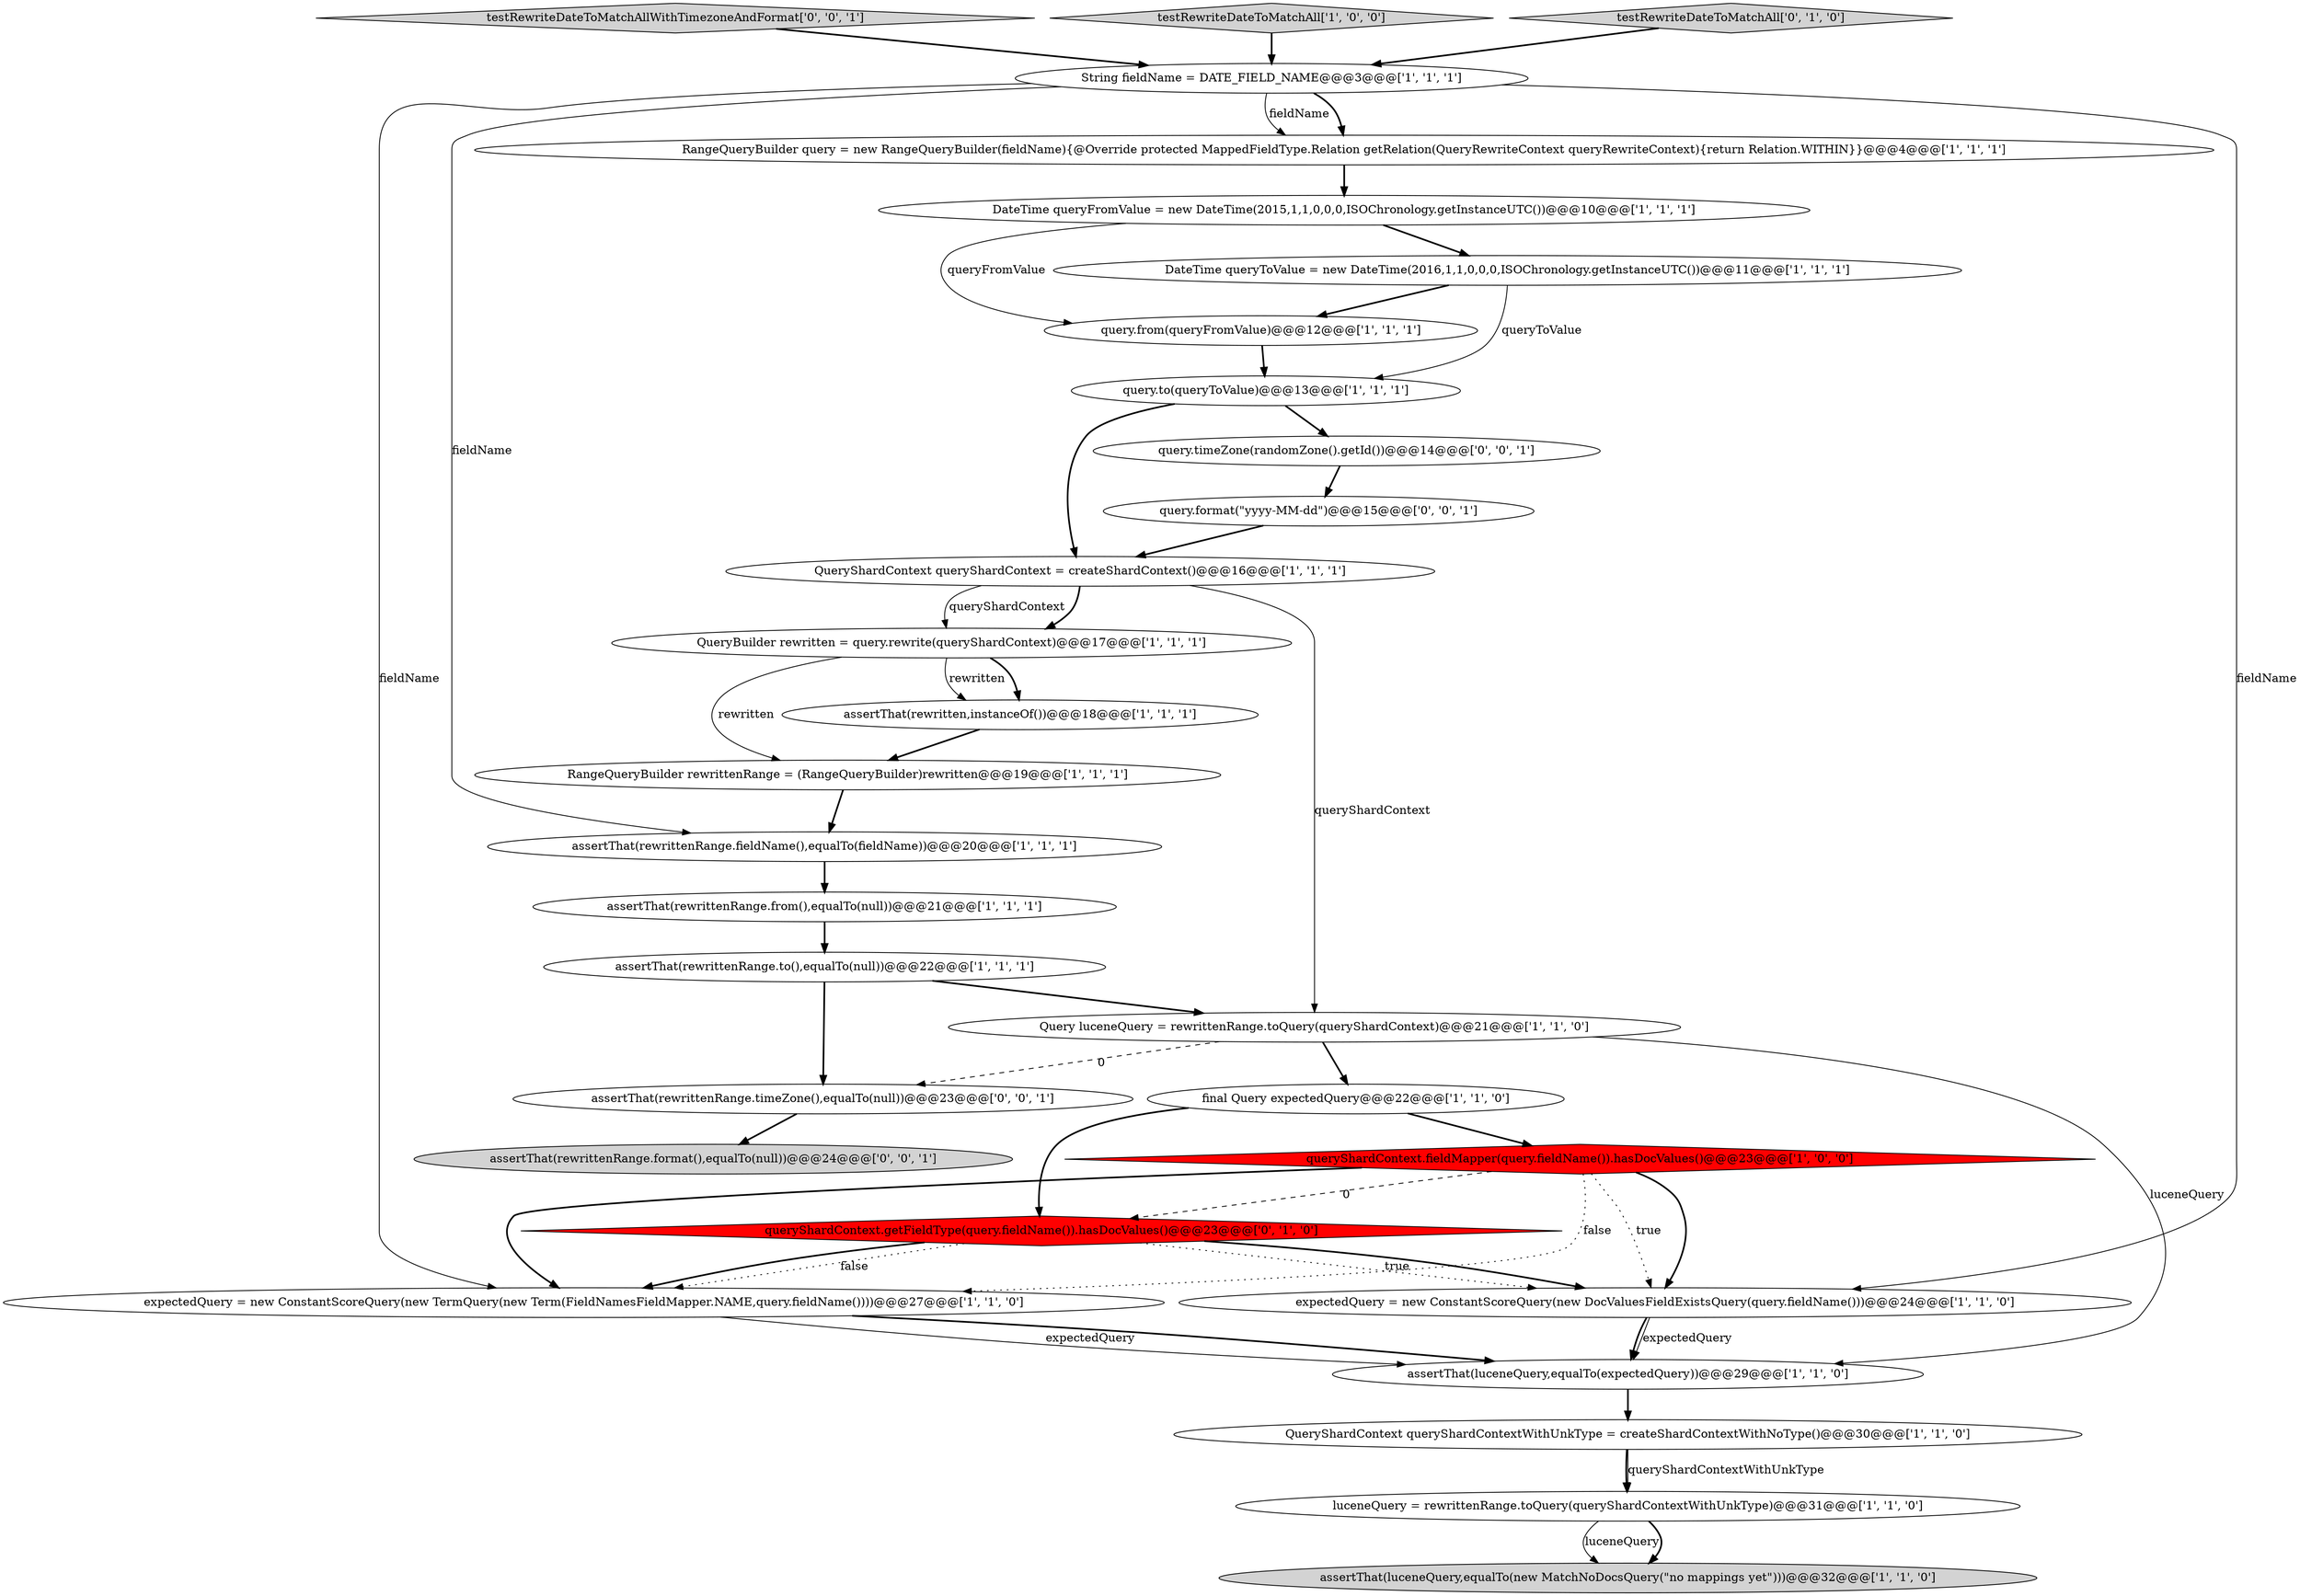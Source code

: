 digraph {
25 [style = filled, label = "query.timeZone(randomZone().getId())@@@14@@@['0', '0', '1']", fillcolor = white, shape = ellipse image = "AAA0AAABBB3BBB"];
12 [style = filled, label = "QueryShardContext queryShardContextWithUnkType = createShardContextWithNoType()@@@30@@@['1', '1', '0']", fillcolor = white, shape = ellipse image = "AAA0AAABBB1BBB"];
22 [style = filled, label = "final Query expectedQuery@@@22@@@['1', '1', '0']", fillcolor = white, shape = ellipse image = "AAA0AAABBB1BBB"];
18 [style = filled, label = "assertThat(rewrittenRange.from(),equalTo(null))@@@21@@@['1', '1', '1']", fillcolor = white, shape = ellipse image = "AAA0AAABBB1BBB"];
0 [style = filled, label = "DateTime queryToValue = new DateTime(2016,1,1,0,0,0,ISOChronology.getInstanceUTC())@@@11@@@['1', '1', '1']", fillcolor = white, shape = ellipse image = "AAA0AAABBB1BBB"];
2 [style = filled, label = "query.from(queryFromValue)@@@12@@@['1', '1', '1']", fillcolor = white, shape = ellipse image = "AAA0AAABBB1BBB"];
29 [style = filled, label = "assertThat(rewrittenRange.timeZone(),equalTo(null))@@@23@@@['0', '0', '1']", fillcolor = white, shape = ellipse image = "AAA0AAABBB3BBB"];
7 [style = filled, label = "QueryBuilder rewritten = query.rewrite(queryShardContext)@@@17@@@['1', '1', '1']", fillcolor = white, shape = ellipse image = "AAA0AAABBB1BBB"];
8 [style = filled, label = "String fieldName = DATE_FIELD_NAME@@@3@@@['1', '1', '1']", fillcolor = white, shape = ellipse image = "AAA0AAABBB1BBB"];
27 [style = filled, label = "testRewriteDateToMatchAllWithTimezoneAndFormat['0', '0', '1']", fillcolor = lightgray, shape = diamond image = "AAA0AAABBB3BBB"];
17 [style = filled, label = "testRewriteDateToMatchAll['1', '0', '0']", fillcolor = lightgray, shape = diamond image = "AAA0AAABBB1BBB"];
26 [style = filled, label = "query.format(\"yyyy-MM-dd\")@@@15@@@['0', '0', '1']", fillcolor = white, shape = ellipse image = "AAA0AAABBB3BBB"];
19 [style = filled, label = "expectedQuery = new ConstantScoreQuery(new DocValuesFieldExistsQuery(query.fieldName()))@@@24@@@['1', '1', '0']", fillcolor = white, shape = ellipse image = "AAA0AAABBB1BBB"];
23 [style = filled, label = "queryShardContext.getFieldType(query.fieldName()).hasDocValues()@@@23@@@['0', '1', '0']", fillcolor = red, shape = diamond image = "AAA1AAABBB2BBB"];
1 [style = filled, label = "assertThat(rewritten,instanceOf())@@@18@@@['1', '1', '1']", fillcolor = white, shape = ellipse image = "AAA0AAABBB1BBB"];
24 [style = filled, label = "testRewriteDateToMatchAll['0', '1', '0']", fillcolor = lightgray, shape = diamond image = "AAA0AAABBB2BBB"];
9 [style = filled, label = "QueryShardContext queryShardContext = createShardContext()@@@16@@@['1', '1', '1']", fillcolor = white, shape = ellipse image = "AAA0AAABBB1BBB"];
13 [style = filled, label = "RangeQueryBuilder rewrittenRange = (RangeQueryBuilder)rewritten@@@19@@@['1', '1', '1']", fillcolor = white, shape = ellipse image = "AAA0AAABBB1BBB"];
20 [style = filled, label = "luceneQuery = rewrittenRange.toQuery(queryShardContextWithUnkType)@@@31@@@['1', '1', '0']", fillcolor = white, shape = ellipse image = "AAA0AAABBB1BBB"];
14 [style = filled, label = "RangeQueryBuilder query = new RangeQueryBuilder(fieldName){@Override protected MappedFieldType.Relation getRelation(QueryRewriteContext queryRewriteContext){return Relation.WITHIN}}@@@4@@@['1', '1', '1']", fillcolor = white, shape = ellipse image = "AAA0AAABBB1BBB"];
16 [style = filled, label = "assertThat(luceneQuery,equalTo(expectedQuery))@@@29@@@['1', '1', '0']", fillcolor = white, shape = ellipse image = "AAA0AAABBB1BBB"];
3 [style = filled, label = "Query luceneQuery = rewrittenRange.toQuery(queryShardContext)@@@21@@@['1', '1', '0']", fillcolor = white, shape = ellipse image = "AAA0AAABBB1BBB"];
28 [style = filled, label = "assertThat(rewrittenRange.format(),equalTo(null))@@@24@@@['0', '0', '1']", fillcolor = lightgray, shape = ellipse image = "AAA0AAABBB3BBB"];
4 [style = filled, label = "queryShardContext.fieldMapper(query.fieldName()).hasDocValues()@@@23@@@['1', '0', '0']", fillcolor = red, shape = diamond image = "AAA1AAABBB1BBB"];
6 [style = filled, label = "assertThat(rewrittenRange.fieldName(),equalTo(fieldName))@@@20@@@['1', '1', '1']", fillcolor = white, shape = ellipse image = "AAA0AAABBB1BBB"];
15 [style = filled, label = "assertThat(luceneQuery,equalTo(new MatchNoDocsQuery(\"no mappings yet\")))@@@32@@@['1', '1', '0']", fillcolor = lightgray, shape = ellipse image = "AAA0AAABBB1BBB"];
5 [style = filled, label = "assertThat(rewrittenRange.to(),equalTo(null))@@@22@@@['1', '1', '1']", fillcolor = white, shape = ellipse image = "AAA0AAABBB1BBB"];
21 [style = filled, label = "expectedQuery = new ConstantScoreQuery(new TermQuery(new Term(FieldNamesFieldMapper.NAME,query.fieldName())))@@@27@@@['1', '1', '0']", fillcolor = white, shape = ellipse image = "AAA0AAABBB1BBB"];
10 [style = filled, label = "DateTime queryFromValue = new DateTime(2015,1,1,0,0,0,ISOChronology.getInstanceUTC())@@@10@@@['1', '1', '1']", fillcolor = white, shape = ellipse image = "AAA0AAABBB1BBB"];
11 [style = filled, label = "query.to(queryToValue)@@@13@@@['1', '1', '1']", fillcolor = white, shape = ellipse image = "AAA0AAABBB1BBB"];
3->29 [style = dashed, label="0"];
5->3 [style = bold, label=""];
17->8 [style = bold, label=""];
5->29 [style = bold, label=""];
7->1 [style = bold, label=""];
20->15 [style = solid, label="luceneQuery"];
3->16 [style = solid, label="luceneQuery"];
0->11 [style = solid, label="queryToValue"];
6->18 [style = bold, label=""];
0->2 [style = bold, label=""];
4->19 [style = bold, label=""];
4->21 [style = bold, label=""];
12->20 [style = bold, label=""];
8->14 [style = bold, label=""];
14->10 [style = bold, label=""];
26->9 [style = bold, label=""];
23->19 [style = dotted, label="true"];
9->7 [style = bold, label=""];
11->9 [style = bold, label=""];
8->14 [style = solid, label="fieldName"];
3->22 [style = bold, label=""];
22->23 [style = bold, label=""];
1->13 [style = bold, label=""];
10->2 [style = solid, label="queryFromValue"];
19->16 [style = bold, label=""];
7->13 [style = solid, label="rewritten"];
22->4 [style = bold, label=""];
29->28 [style = bold, label=""];
23->21 [style = dotted, label="false"];
8->21 [style = solid, label="fieldName"];
9->3 [style = solid, label="queryShardContext"];
12->20 [style = solid, label="queryShardContextWithUnkType"];
21->16 [style = solid, label="expectedQuery"];
8->6 [style = solid, label="fieldName"];
23->21 [style = bold, label=""];
19->16 [style = solid, label="expectedQuery"];
4->21 [style = dotted, label="false"];
7->1 [style = solid, label="rewritten"];
18->5 [style = bold, label=""];
23->19 [style = bold, label=""];
10->0 [style = bold, label=""];
25->26 [style = bold, label=""];
9->7 [style = solid, label="queryShardContext"];
21->16 [style = bold, label=""];
8->19 [style = solid, label="fieldName"];
13->6 [style = bold, label=""];
24->8 [style = bold, label=""];
20->15 [style = bold, label=""];
4->23 [style = dashed, label="0"];
16->12 [style = bold, label=""];
27->8 [style = bold, label=""];
2->11 [style = bold, label=""];
11->25 [style = bold, label=""];
4->19 [style = dotted, label="true"];
}

